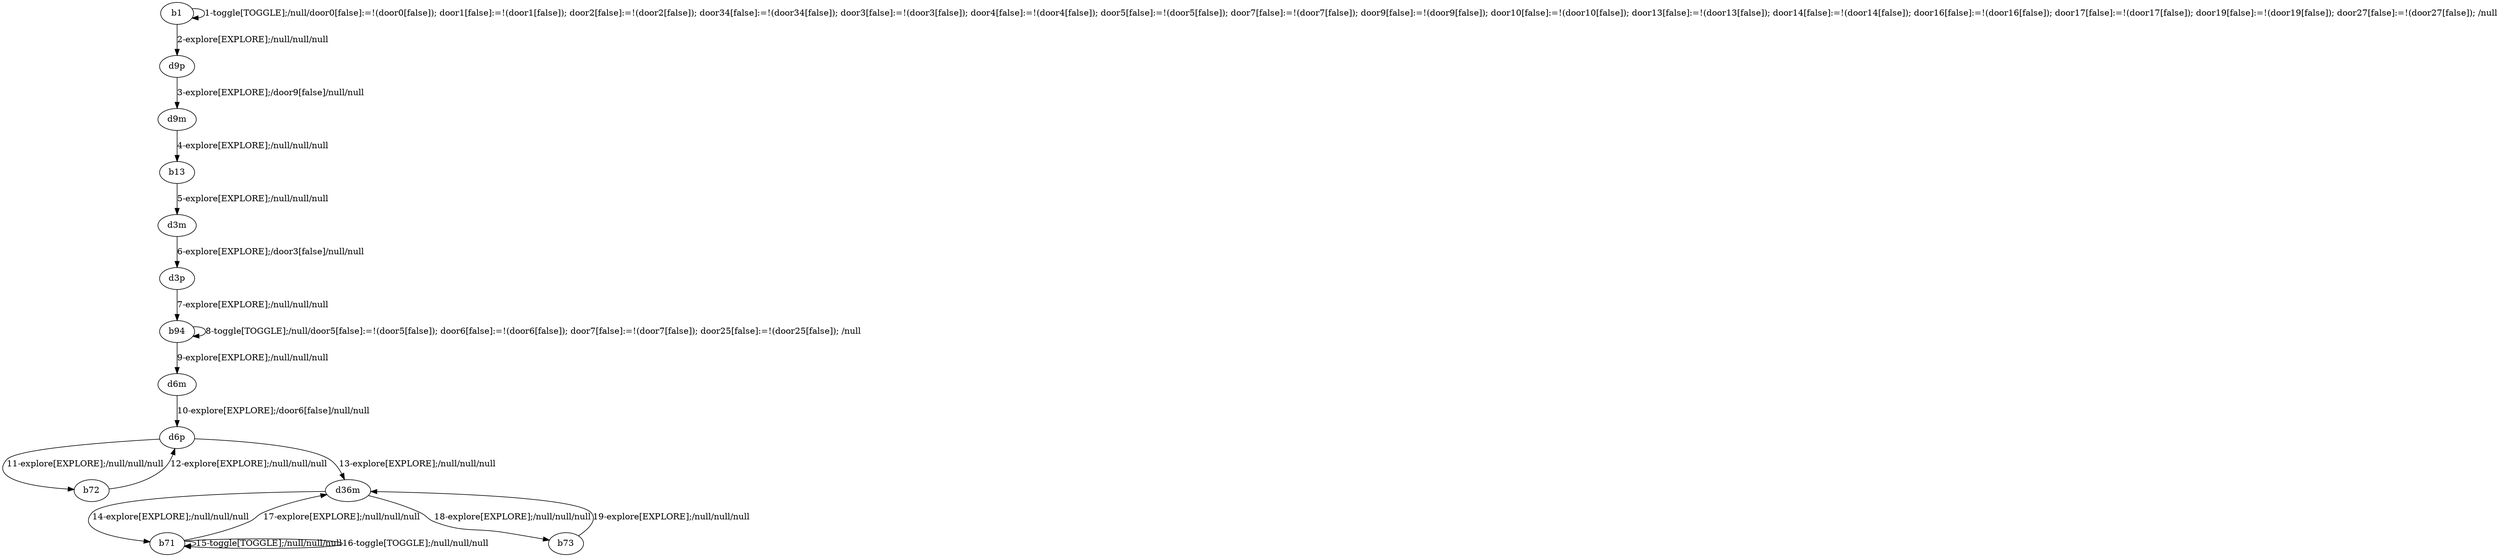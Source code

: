 # Total number of goals covered by this test: 1
# b72 --> d6p

digraph g {
"b1" -> "b1" [label = "1-toggle[TOGGLE];/null/door0[false]:=!(door0[false]); door1[false]:=!(door1[false]); door2[false]:=!(door2[false]); door34[false]:=!(door34[false]); door3[false]:=!(door3[false]); door4[false]:=!(door4[false]); door5[false]:=!(door5[false]); door7[false]:=!(door7[false]); door9[false]:=!(door9[false]); door10[false]:=!(door10[false]); door13[false]:=!(door13[false]); door14[false]:=!(door14[false]); door16[false]:=!(door16[false]); door17[false]:=!(door17[false]); door19[false]:=!(door19[false]); door27[false]:=!(door27[false]); /null"];
"b1" -> "d9p" [label = "2-explore[EXPLORE];/null/null/null"];
"d9p" -> "d9m" [label = "3-explore[EXPLORE];/door9[false]/null/null"];
"d9m" -> "b13" [label = "4-explore[EXPLORE];/null/null/null"];
"b13" -> "d3m" [label = "5-explore[EXPLORE];/null/null/null"];
"d3m" -> "d3p" [label = "6-explore[EXPLORE];/door3[false]/null/null"];
"d3p" -> "b94" [label = "7-explore[EXPLORE];/null/null/null"];
"b94" -> "b94" [label = "8-toggle[TOGGLE];/null/door5[false]:=!(door5[false]); door6[false]:=!(door6[false]); door7[false]:=!(door7[false]); door25[false]:=!(door25[false]); /null"];
"b94" -> "d6m" [label = "9-explore[EXPLORE];/null/null/null"];
"d6m" -> "d6p" [label = "10-explore[EXPLORE];/door6[false]/null/null"];
"d6p" -> "b72" [label = "11-explore[EXPLORE];/null/null/null"];
"b72" -> "d6p" [label = "12-explore[EXPLORE];/null/null/null"];
"d6p" -> "d36m" [label = "13-explore[EXPLORE];/null/null/null"];
"d36m" -> "b71" [label = "14-explore[EXPLORE];/null/null/null"];
"b71" -> "b71" [label = "15-toggle[TOGGLE];/null/null/null"];
"b71" -> "b71" [label = "16-toggle[TOGGLE];/null/null/null"];
"b71" -> "d36m" [label = "17-explore[EXPLORE];/null/null/null"];
"d36m" -> "b73" [label = "18-explore[EXPLORE];/null/null/null"];
"b73" -> "d36m" [label = "19-explore[EXPLORE];/null/null/null"];
}